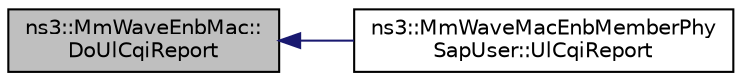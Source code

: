 digraph "ns3::MmWaveEnbMac::DoUlCqiReport"
{
  edge [fontname="Helvetica",fontsize="10",labelfontname="Helvetica",labelfontsize="10"];
  node [fontname="Helvetica",fontsize="10",shape=record];
  rankdir="LR";
  Node1 [label="ns3::MmWaveEnbMac::\lDoUlCqiReport",height=0.2,width=0.4,color="black", fillcolor="grey75", style="filled", fontcolor="black"];
  Node1 -> Node2 [dir="back",color="midnightblue",fontsize="10",style="solid"];
  Node2 [label="ns3::MmWaveMacEnbMemberPhy\lSapUser::UlCqiReport",height=0.2,width=0.4,color="black", fillcolor="white", style="filled",URL="$d1/d7b/classns3_1_1MmWaveMacEnbMemberPhySapUser.html#ac75a9e55f00c4da31c664fccca0b2fd1",tooltip="Returns to MAC level the UL-CQI evaluated. "];
}
